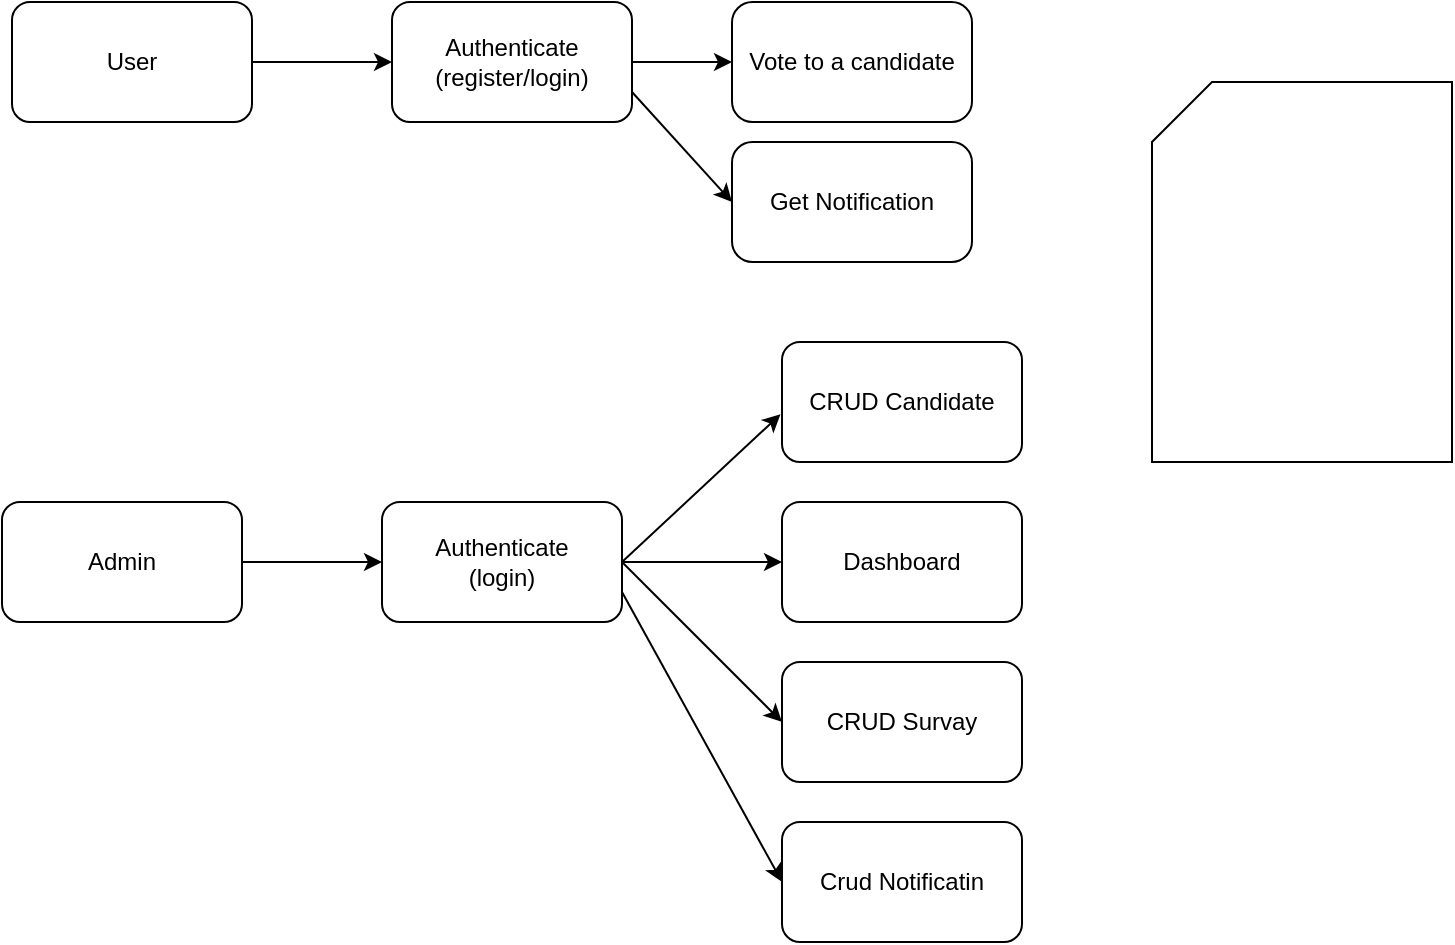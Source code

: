 <mxfile>
    <diagram id="5jPznzi5pXgXDhi_ydUi" name="Page-1">
        <mxGraphModel dx="265" dy="234" grid="1" gridSize="10" guides="1" tooltips="1" connect="1" arrows="1" fold="1" page="1" pageScale="1" pageWidth="850" pageHeight="1100" math="0" shadow="0">
            <root>
                <mxCell id="0"/>
                <mxCell id="1" parent="0"/>
                <mxCell id="2" value="User" style="rounded=1;whiteSpace=wrap;html=1;" vertex="1" parent="1">
                    <mxGeometry x="30" y="20" width="120" height="60" as="geometry"/>
                </mxCell>
                <mxCell id="3" value="" style="endArrow=classic;html=1;rounded=0;exitX=1;exitY=0.5;exitDx=0;exitDy=0;entryX=0;entryY=0.5;entryDx=0;entryDy=0;" edge="1" parent="1" source="2" target="4">
                    <mxGeometry width="50" height="50" relative="1" as="geometry">
                        <mxPoint x="190" y="50" as="sourcePoint"/>
                        <mxPoint x="220" y="50" as="targetPoint"/>
                    </mxGeometry>
                </mxCell>
                <mxCell id="4" value="&lt;div&gt;Authenticate&lt;/div&gt;&lt;div&gt;(register/login)&lt;/div&gt;" style="rounded=1;whiteSpace=wrap;html=1;" vertex="1" parent="1">
                    <mxGeometry x="220" y="20" width="120" height="60" as="geometry"/>
                </mxCell>
                <mxCell id="5" value="Admin" style="rounded=1;whiteSpace=wrap;html=1;" vertex="1" parent="1">
                    <mxGeometry x="25" y="270" width="120" height="60" as="geometry"/>
                </mxCell>
                <mxCell id="6" value="" style="endArrow=classic;html=1;rounded=0;exitX=1;exitY=0.5;exitDx=0;exitDy=0;entryX=0;entryY=0.5;entryDx=0;entryDy=0;" edge="1" parent="1" source="5" target="7">
                    <mxGeometry width="50" height="50" relative="1" as="geometry">
                        <mxPoint x="185" y="300" as="sourcePoint"/>
                        <mxPoint x="215" y="300" as="targetPoint"/>
                    </mxGeometry>
                </mxCell>
                <mxCell id="7" value="&lt;div&gt;Authenticate&lt;/div&gt;&lt;div&gt;(&lt;span style=&quot;background-color: initial;&quot;&gt;login)&lt;/span&gt;&lt;/div&gt;" style="rounded=1;whiteSpace=wrap;html=1;" vertex="1" parent="1">
                    <mxGeometry x="215" y="270" width="120" height="60" as="geometry"/>
                </mxCell>
                <mxCell id="8" value="" style="endArrow=classic;html=1;exitX=1;exitY=0.5;exitDx=0;exitDy=0;entryX=-0.006;entryY=0.602;entryDx=0;entryDy=0;entryPerimeter=0;" edge="1" parent="1" source="7" target="9">
                    <mxGeometry width="50" height="50" relative="1" as="geometry">
                        <mxPoint x="355" y="290" as="sourcePoint"/>
                        <mxPoint x="405" y="240" as="targetPoint"/>
                    </mxGeometry>
                </mxCell>
                <mxCell id="9" value="CRUD Candidate" style="rounded=1;whiteSpace=wrap;html=1;" vertex="1" parent="1">
                    <mxGeometry x="415" y="190" width="120" height="60" as="geometry"/>
                </mxCell>
                <mxCell id="10" value="" style="endArrow=classic;html=1;exitX=1;exitY=0.5;exitDx=0;exitDy=0;entryX=0;entryY=0.5;entryDx=0;entryDy=0;" edge="1" parent="1" source="7" target="11">
                    <mxGeometry width="50" height="50" relative="1" as="geometry">
                        <mxPoint x="355" y="323.88" as="sourcePoint"/>
                        <mxPoint x="405" y="300" as="targetPoint"/>
                    </mxGeometry>
                </mxCell>
                <mxCell id="11" value="Dashboard" style="rounded=1;whiteSpace=wrap;html=1;" vertex="1" parent="1">
                    <mxGeometry x="415" y="270" width="120" height="60" as="geometry"/>
                </mxCell>
                <mxCell id="12" value="CRUD Survay" style="rounded=1;whiteSpace=wrap;html=1;" vertex="1" parent="1">
                    <mxGeometry x="415" y="350" width="120" height="60" as="geometry"/>
                </mxCell>
                <mxCell id="13" value="" style="endArrow=classic;html=1;exitX=1;exitY=0.5;exitDx=0;exitDy=0;entryX=0;entryY=0.5;entryDx=0;entryDy=0;" edge="1" parent="1" source="7" target="12">
                    <mxGeometry width="50" height="50" relative="1" as="geometry">
                        <mxPoint x="335" y="400" as="sourcePoint"/>
                        <mxPoint x="385" y="350" as="targetPoint"/>
                    </mxGeometry>
                </mxCell>
                <mxCell id="14" value="Vote to a candidate" style="rounded=1;whiteSpace=wrap;html=1;arcSize=17;" vertex="1" parent="1">
                    <mxGeometry x="390" y="20" width="120" height="60" as="geometry"/>
                </mxCell>
                <mxCell id="15" value="" style="endArrow=classic;html=1;exitX=1;exitY=0.5;exitDx=0;exitDy=0;entryX=0;entryY=0.5;entryDx=0;entryDy=0;" edge="1" parent="1" source="4" target="14">
                    <mxGeometry width="50" height="50" relative="1" as="geometry">
                        <mxPoint x="350" y="120" as="sourcePoint"/>
                        <mxPoint x="400" y="70" as="targetPoint"/>
                    </mxGeometry>
                </mxCell>
                <mxCell id="18" value="Crud Notificatin" style="rounded=1;whiteSpace=wrap;html=1;" vertex="1" parent="1">
                    <mxGeometry x="415" y="430" width="120" height="60" as="geometry"/>
                </mxCell>
                <mxCell id="19" value="" style="endArrow=classic;html=1;exitX=1;exitY=0.75;exitDx=0;exitDy=0;entryX=0;entryY=0.5;entryDx=0;entryDy=0;" edge="1" parent="1" target="18" source="7">
                    <mxGeometry width="50" height="50" relative="1" as="geometry">
                        <mxPoint x="335" y="380" as="sourcePoint"/>
                        <mxPoint x="385" y="430" as="targetPoint"/>
                    </mxGeometry>
                </mxCell>
                <mxCell id="20" value="Get Notification" style="rounded=1;whiteSpace=wrap;html=1;arcSize=17;" vertex="1" parent="1">
                    <mxGeometry x="390" y="90" width="120" height="60" as="geometry"/>
                </mxCell>
                <mxCell id="21" value="" style="endArrow=classic;html=1;exitX=1;exitY=0.75;exitDx=0;exitDy=0;entryX=0;entryY=0.5;entryDx=0;entryDy=0;" edge="1" parent="1" target="20" source="4">
                    <mxGeometry width="50" height="50" relative="1" as="geometry">
                        <mxPoint x="340" y="120" as="sourcePoint"/>
                        <mxPoint x="400" y="140" as="targetPoint"/>
                    </mxGeometry>
                </mxCell>
                <mxCell id="22" value="" style="shape=card;whiteSpace=wrap;html=1;" vertex="1" parent="1">
                    <mxGeometry x="600" y="60" width="150" height="190" as="geometry"/>
                </mxCell>
            </root>
        </mxGraphModel>
    </diagram>
</mxfile>